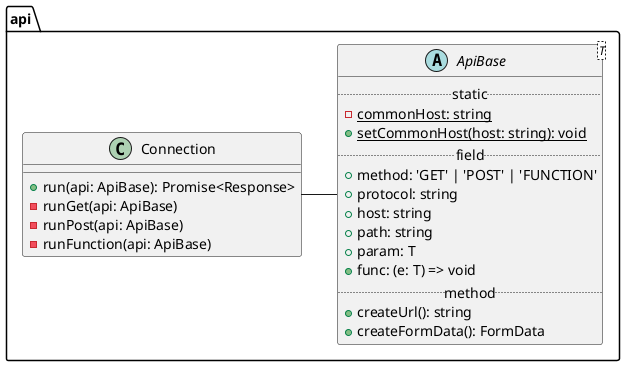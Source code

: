 @startuml
'https://plantuml.com/class-diagram

package api {

  ' ----- Api -----
  class Connection {
    + run(api: ApiBase): Promise<Response>
    - runGet(api: ApiBase)
    - runPost(api: ApiBase)
    - runFunction(api: ApiBase)
  }

  abstract ApiBase<T> {
    ..static..
    {static} - commonHost: string
    {static} + setCommonHost(host: string): void
    ..field..
    + method: 'GET' | 'POST' | 'FUNCTION'
    + protocol: string
    + host: string
    + path: string
    + param: T
    + func: (e: T) => void
    ..method..
    + createUrl(): string
    + createFormData(): FormData
  }

  Connection - ApiBase

  !define _connection Connection
  !define _apiBase ApiBase
}

@enduml
